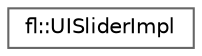 digraph "Graphical Class Hierarchy"
{
 // INTERACTIVE_SVG=YES
 // LATEX_PDF_SIZE
  bgcolor="transparent";
  edge [fontname=Helvetica,fontsize=10,labelfontname=Helvetica,labelfontsize=10];
  node [fontname=Helvetica,fontsize=10,shape=box,height=0.2,width=0.4];
  rankdir="LR";
  Node0 [id="Node000000",label="fl::UISliderImpl",height=0.2,width=0.4,color="grey40", fillcolor="white", style="filled",URL="$df/d67/classfl_1_1_u_i_slider_impl.html",tooltip=" "];
}
